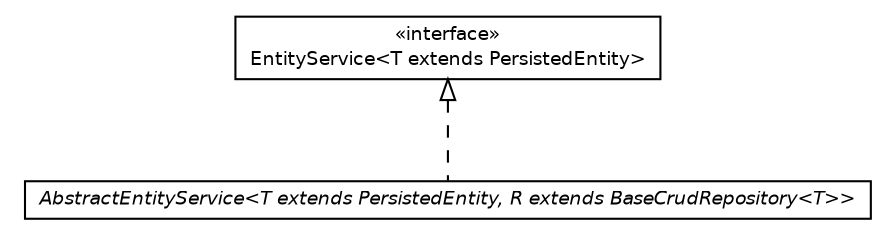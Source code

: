 #!/usr/local/bin/dot
#
# Class diagram 
# Generated by UMLGraph version R5_6 (http://www.umlgraph.org/)
#

digraph G {
	edge [fontname="Helvetica",fontsize=10,labelfontname="Helvetica",labelfontsize=10];
	node [fontname="Helvetica",fontsize=10,shape=plaintext];
	nodesep=0.25;
	ranksep=0.5;
	// net.ljcomputing.service.AbstractEntityService<T extends net.ljcomputing.entity.PersistedEntity, R extends net.ljcomputing.repository.BaseCrudRepository<T>>
	c15 [label=<<table title="net.ljcomputing.service.AbstractEntityService" border="0" cellborder="1" cellspacing="0" cellpadding="2" port="p" href="./AbstractEntityService.html">
		<tr><td><table border="0" cellspacing="0" cellpadding="1">
<tr><td align="center" balign="center"><font face="Helvetica-Oblique"> AbstractEntityService&lt;T extends PersistedEntity, R extends BaseCrudRepository&lt;T&gt;&gt; </font></td></tr>
		</table></td></tr>
		</table>>, URL="./AbstractEntityService.html", fontname="Helvetica", fontcolor="black", fontsize=9.0];
	// net.ljcomputing.service.EntityService<T extends net.ljcomputing.entity.PersistedEntity>
	c16 [label=<<table title="net.ljcomputing.service.EntityService" border="0" cellborder="1" cellspacing="0" cellpadding="2" port="p" href="./EntityService.html">
		<tr><td><table border="0" cellspacing="0" cellpadding="1">
<tr><td align="center" balign="center"> &#171;interface&#187; </td></tr>
<tr><td align="center" balign="center"> EntityService&lt;T extends PersistedEntity&gt; </td></tr>
		</table></td></tr>
		</table>>, URL="./EntityService.html", fontname="Helvetica", fontcolor="black", fontsize=9.0];
	//net.ljcomputing.service.AbstractEntityService<T extends net.ljcomputing.entity.PersistedEntity, R extends net.ljcomputing.repository.BaseCrudRepository<T>> implements net.ljcomputing.service.EntityService<T extends net.ljcomputing.entity.PersistedEntity>
	c16:p -> c15:p [dir=back,arrowtail=empty,style=dashed];
}

